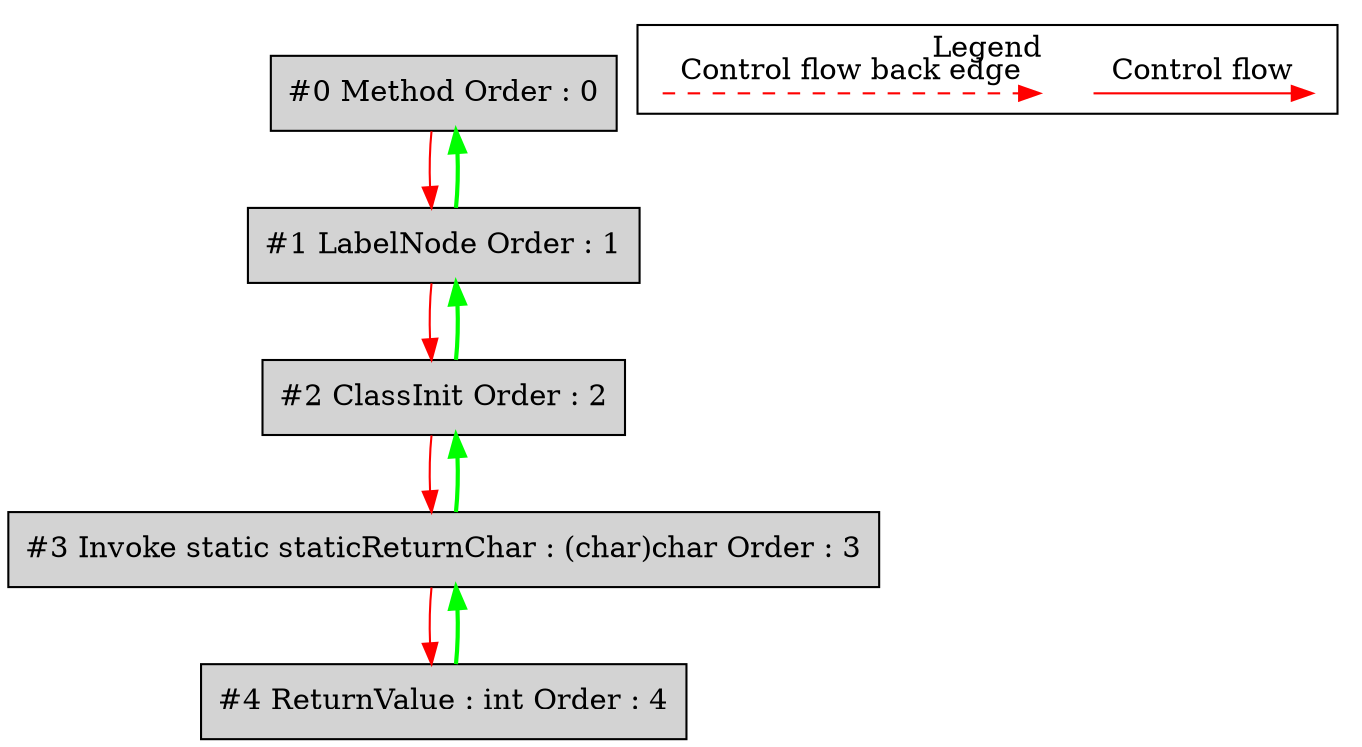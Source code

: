 digraph debugoutput {
 ordering="in";
 node0[label="#0 Method Order : 0",shape=box, fillcolor=lightgrey, style=filled];
 node1[label="#1 LabelNode Order : 1",shape=box, fillcolor=lightgrey, style=filled];
 node1 -> node0[dir="forward" color="green" penwidth="2"];
 node0 -> node1[labeldistance=2, color=red, fontcolor=red];
 node2[label="#2 ClassInit Order : 2",shape=box, fillcolor=lightgrey, style=filled];
 node2 -> node1[dir="forward" color="green" penwidth="2"];
 node1 -> node2[labeldistance=2, color=red, fontcolor=red];
 node3[label="#3 Invoke static staticReturnChar : (char)char Order : 3",shape=box, fillcolor=lightgrey, style=filled];
 node3 -> node2[dir="forward" color="green" penwidth="2"];
 node2 -> node3[labeldistance=2, color=red, fontcolor=red];
 node4[label="#4 ReturnValue : int Order : 4",shape=box, fillcolor=lightgrey, style=filled];
 node4 -> node3[dir="forward" color="green" penwidth="2"];
 node3 -> node4[labeldistance=2, color=red, fontcolor=red];
 subgraph cluster_000 {
  label = "Legend";
  node [shape=point]
  {
   rank=same;
   c0 [style = invis];
   c1 [style = invis];
   c2 [style = invis];
   c3 [style = invis];
  }
  c0 -> c1 [label="Control flow", style=solid, color=red]
  c2 -> c3 [label="Control flow back edge", style=dashed, color=red]
 }

}
